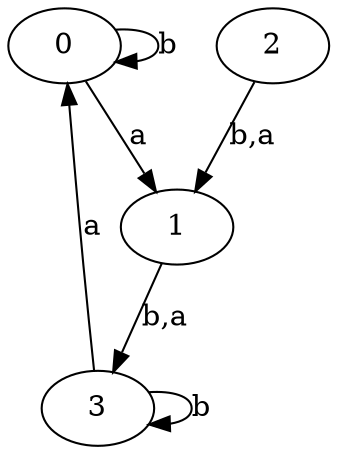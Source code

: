 digraph {
 ranksep=0.5;
 d2tdocpreamble = "\usetikzlibrary{automata}";
 d2tfigpreamble = "\tikzstyle{every state}= [ draw=blue!50,very thick,fill=blue!20]  \tikzstyle{auto}= [fill=white]";
 node [style="state"];
 edge [lblstyle="auto",topath="bend right", len=4  ]
  "0" [label="0",style = "state, initial"];
  "1" [label="1",];
  "2" [label="2",style = "state, accepting"];
  "3" [label="3",];
  "0" -> "0" [label="b",topath="loop above"];
  "0" -> "1" [label="a"];
  "1" -> "3" [label="b,a"];
  "2" -> "1" [label="b,a"];
  "3" -> "0" [label="a"];
  "3" -> "3" [label="b",topath="loop above"];
}